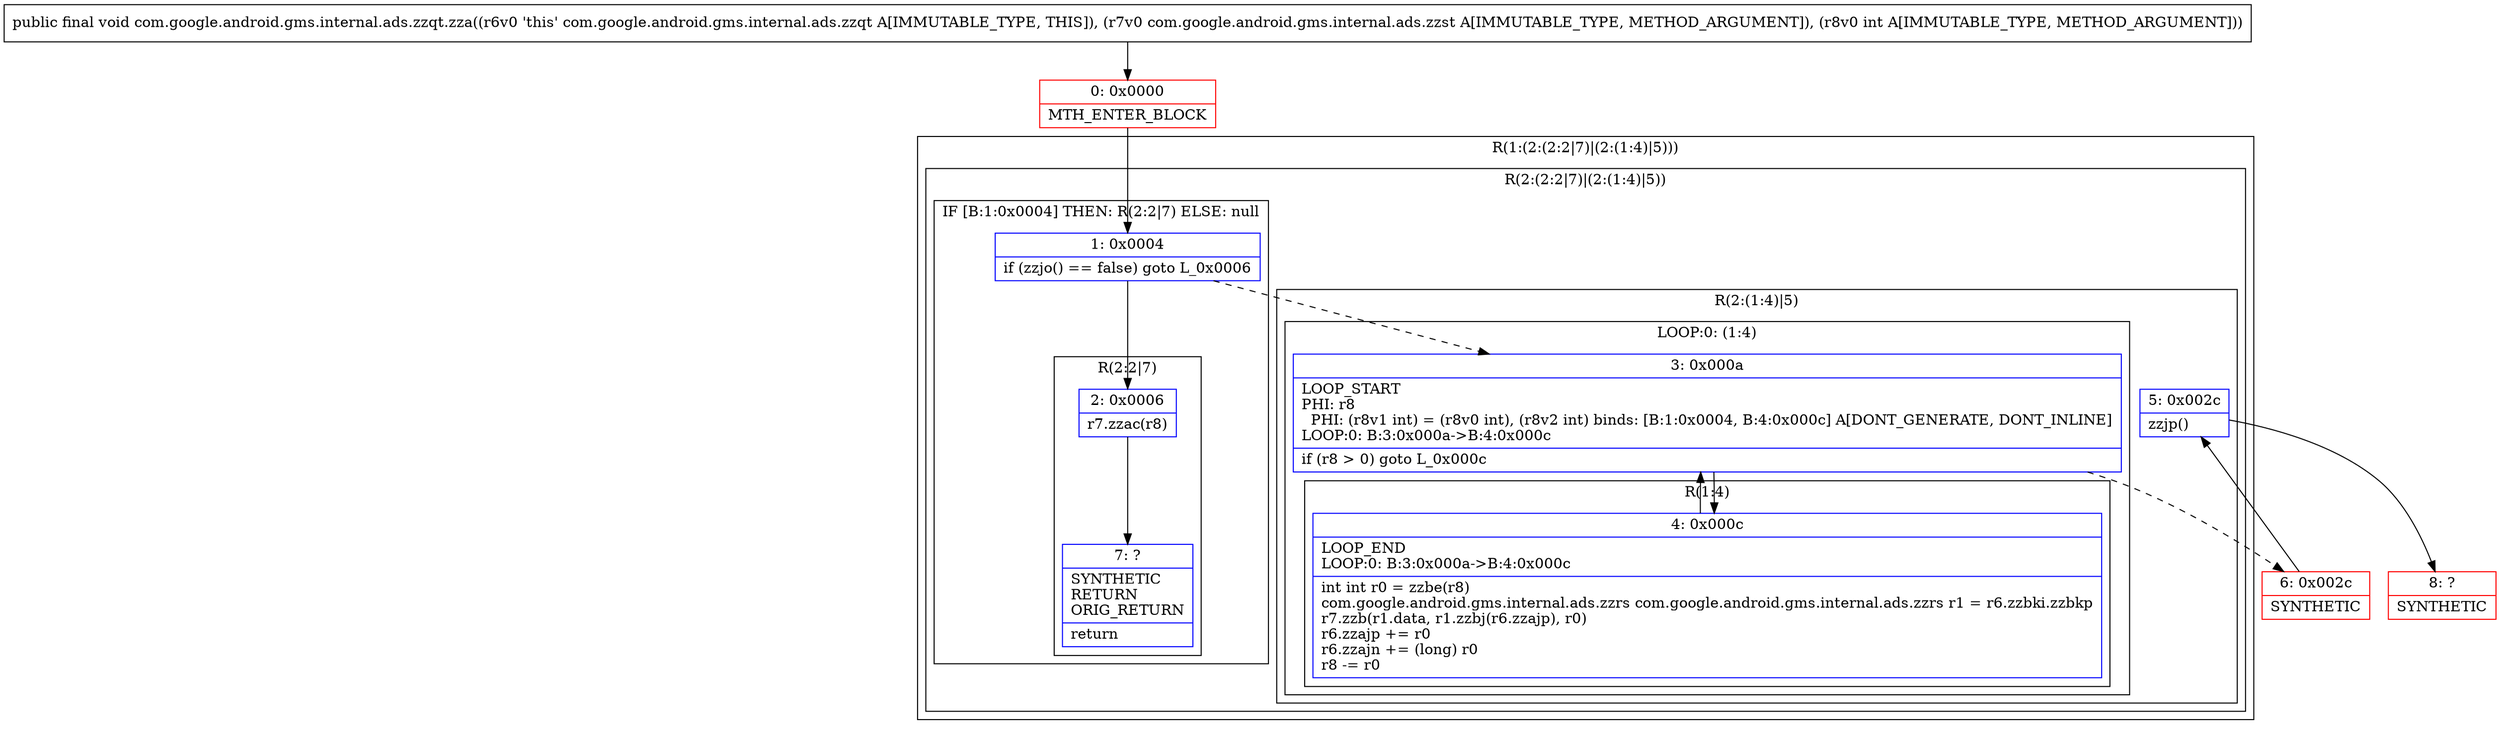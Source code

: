 digraph "CFG forcom.google.android.gms.internal.ads.zzqt.zza(Lcom\/google\/android\/gms\/internal\/ads\/zzst;I)V" {
subgraph cluster_Region_342696239 {
label = "R(1:(2:(2:2|7)|(2:(1:4)|5)))";
node [shape=record,color=blue];
subgraph cluster_Region_2039203976 {
label = "R(2:(2:2|7)|(2:(1:4)|5))";
node [shape=record,color=blue];
subgraph cluster_IfRegion_1766462452 {
label = "IF [B:1:0x0004] THEN: R(2:2|7) ELSE: null";
node [shape=record,color=blue];
Node_1 [shape=record,label="{1\:\ 0x0004|if (zzjo() == false) goto L_0x0006\l}"];
subgraph cluster_Region_608850812 {
label = "R(2:2|7)";
node [shape=record,color=blue];
Node_2 [shape=record,label="{2\:\ 0x0006|r7.zzac(r8)\l}"];
Node_7 [shape=record,label="{7\:\ ?|SYNTHETIC\lRETURN\lORIG_RETURN\l|return\l}"];
}
}
subgraph cluster_Region_1507031683 {
label = "R(2:(1:4)|5)";
node [shape=record,color=blue];
subgraph cluster_LoopRegion_2117809849 {
label = "LOOP:0: (1:4)";
node [shape=record,color=blue];
Node_3 [shape=record,label="{3\:\ 0x000a|LOOP_START\lPHI: r8 \l  PHI: (r8v1 int) = (r8v0 int), (r8v2 int) binds: [B:1:0x0004, B:4:0x000c] A[DONT_GENERATE, DONT_INLINE]\lLOOP:0: B:3:0x000a\-\>B:4:0x000c\l|if (r8 \> 0) goto L_0x000c\l}"];
subgraph cluster_Region_1464091585 {
label = "R(1:4)";
node [shape=record,color=blue];
Node_4 [shape=record,label="{4\:\ 0x000c|LOOP_END\lLOOP:0: B:3:0x000a\-\>B:4:0x000c\l|int int r0 = zzbe(r8)\lcom.google.android.gms.internal.ads.zzrs com.google.android.gms.internal.ads.zzrs r1 = r6.zzbki.zzbkp\lr7.zzb(r1.data, r1.zzbj(r6.zzajp), r0)\lr6.zzajp += r0\lr6.zzajn += (long) r0\lr8 \-= r0\l}"];
}
}
Node_5 [shape=record,label="{5\:\ 0x002c|zzjp()\l}"];
}
}
}
Node_0 [shape=record,color=red,label="{0\:\ 0x0000|MTH_ENTER_BLOCK\l}"];
Node_6 [shape=record,color=red,label="{6\:\ 0x002c|SYNTHETIC\l}"];
Node_8 [shape=record,color=red,label="{8\:\ ?|SYNTHETIC\l}"];
MethodNode[shape=record,label="{public final void com.google.android.gms.internal.ads.zzqt.zza((r6v0 'this' com.google.android.gms.internal.ads.zzqt A[IMMUTABLE_TYPE, THIS]), (r7v0 com.google.android.gms.internal.ads.zzst A[IMMUTABLE_TYPE, METHOD_ARGUMENT]), (r8v0 int A[IMMUTABLE_TYPE, METHOD_ARGUMENT])) }"];
MethodNode -> Node_0;
Node_1 -> Node_2;
Node_1 -> Node_3[style=dashed];
Node_2 -> Node_7;
Node_3 -> Node_4;
Node_3 -> Node_6[style=dashed];
Node_4 -> Node_3;
Node_5 -> Node_8;
Node_0 -> Node_1;
Node_6 -> Node_5;
}

